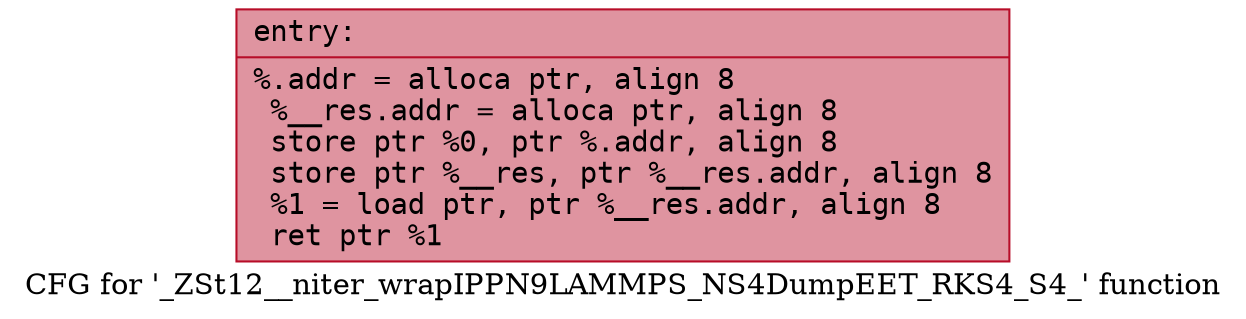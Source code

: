 digraph "CFG for '_ZSt12__niter_wrapIPPN9LAMMPS_NS4DumpEET_RKS4_S4_' function" {
	label="CFG for '_ZSt12__niter_wrapIPPN9LAMMPS_NS4DumpEET_RKS4_S4_' function";

	Node0x559d9a396770 [shape=record,color="#b70d28ff", style=filled, fillcolor="#b70d2870" fontname="Courier",label="{entry:\l|  %.addr = alloca ptr, align 8\l  %__res.addr = alloca ptr, align 8\l  store ptr %0, ptr %.addr, align 8\l  store ptr %__res, ptr %__res.addr, align 8\l  %1 = load ptr, ptr %__res.addr, align 8\l  ret ptr %1\l}"];
}
